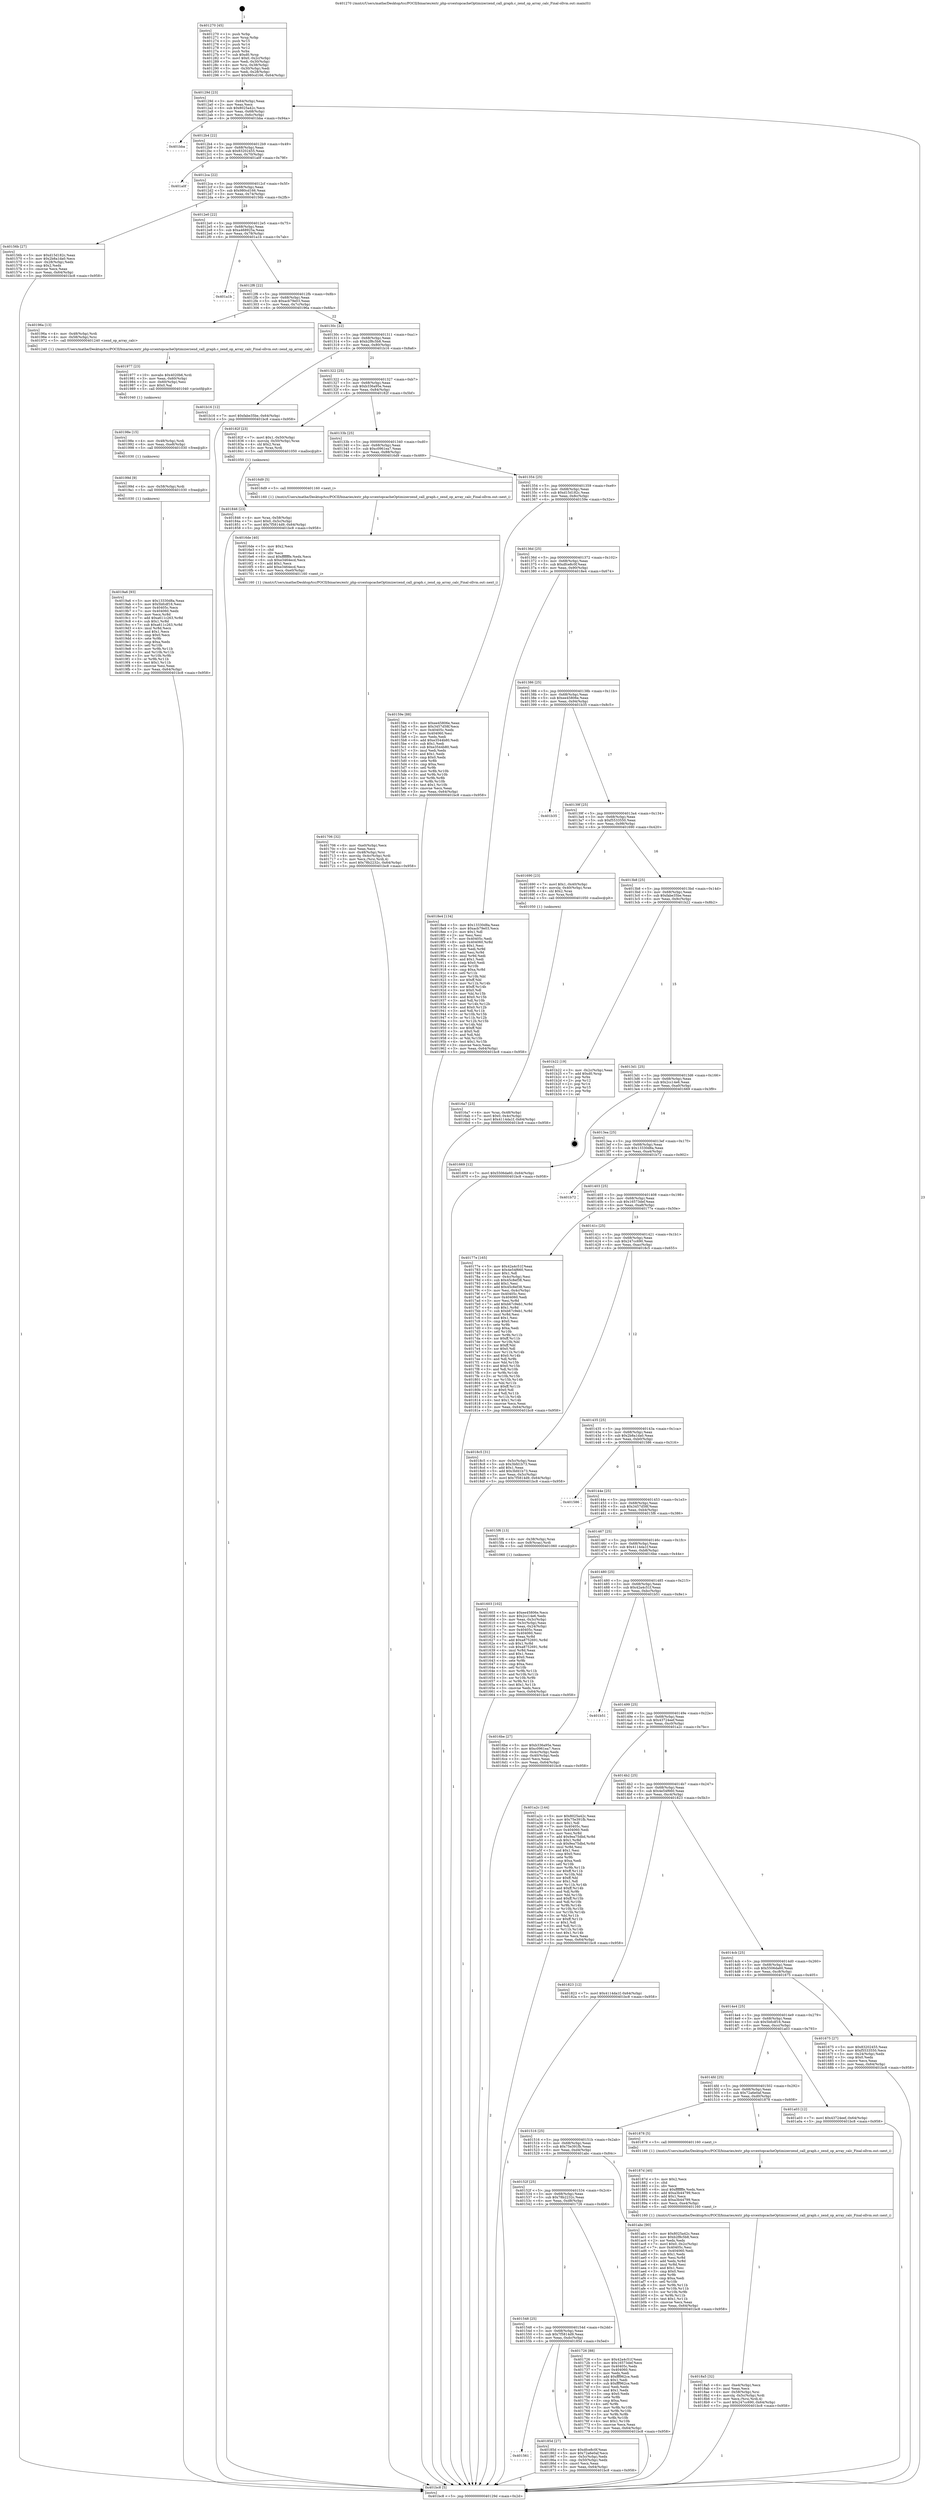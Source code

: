 digraph "0x401270" {
  label = "0x401270 (/mnt/c/Users/mathe/Desktop/tcc/POCII/binaries/extr_php-srcextopcacheOptimizerzend_call_graph.c_zend_op_array_calc_Final-ollvm.out::main(0))"
  labelloc = "t"
  node[shape=record]

  Entry [label="",width=0.3,height=0.3,shape=circle,fillcolor=black,style=filled]
  "0x40129d" [label="{
     0x40129d [23]\l
     | [instrs]\l
     &nbsp;&nbsp;0x40129d \<+3\>: mov -0x64(%rbp),%eax\l
     &nbsp;&nbsp;0x4012a0 \<+2\>: mov %eax,%ecx\l
     &nbsp;&nbsp;0x4012a2 \<+6\>: sub $0x8025a42c,%ecx\l
     &nbsp;&nbsp;0x4012a8 \<+3\>: mov %eax,-0x68(%rbp)\l
     &nbsp;&nbsp;0x4012ab \<+3\>: mov %ecx,-0x6c(%rbp)\l
     &nbsp;&nbsp;0x4012ae \<+6\>: je 0000000000401bba \<main+0x94a\>\l
  }"]
  "0x401bba" [label="{
     0x401bba\l
  }", style=dashed]
  "0x4012b4" [label="{
     0x4012b4 [22]\l
     | [instrs]\l
     &nbsp;&nbsp;0x4012b4 \<+5\>: jmp 00000000004012b9 \<main+0x49\>\l
     &nbsp;&nbsp;0x4012b9 \<+3\>: mov -0x68(%rbp),%eax\l
     &nbsp;&nbsp;0x4012bc \<+5\>: sub $0x83202455,%eax\l
     &nbsp;&nbsp;0x4012c1 \<+3\>: mov %eax,-0x70(%rbp)\l
     &nbsp;&nbsp;0x4012c4 \<+6\>: je 0000000000401a0f \<main+0x79f\>\l
  }"]
  Exit [label="",width=0.3,height=0.3,shape=circle,fillcolor=black,style=filled,peripheries=2]
  "0x401a0f" [label="{
     0x401a0f\l
  }", style=dashed]
  "0x4012ca" [label="{
     0x4012ca [22]\l
     | [instrs]\l
     &nbsp;&nbsp;0x4012ca \<+5\>: jmp 00000000004012cf \<main+0x5f\>\l
     &nbsp;&nbsp;0x4012cf \<+3\>: mov -0x68(%rbp),%eax\l
     &nbsp;&nbsp;0x4012d2 \<+5\>: sub $0x980cd166,%eax\l
     &nbsp;&nbsp;0x4012d7 \<+3\>: mov %eax,-0x74(%rbp)\l
     &nbsp;&nbsp;0x4012da \<+6\>: je 000000000040156b \<main+0x2fb\>\l
  }"]
  "0x4019a6" [label="{
     0x4019a6 [93]\l
     | [instrs]\l
     &nbsp;&nbsp;0x4019a6 \<+5\>: mov $0x13330d8a,%eax\l
     &nbsp;&nbsp;0x4019ab \<+5\>: mov $0x5bfcdf16,%esi\l
     &nbsp;&nbsp;0x4019b0 \<+7\>: mov 0x40405c,%ecx\l
     &nbsp;&nbsp;0x4019b7 \<+7\>: mov 0x404060,%edx\l
     &nbsp;&nbsp;0x4019be \<+3\>: mov %ecx,%r8d\l
     &nbsp;&nbsp;0x4019c1 \<+7\>: add $0xa611c263,%r8d\l
     &nbsp;&nbsp;0x4019c8 \<+4\>: sub $0x1,%r8d\l
     &nbsp;&nbsp;0x4019cc \<+7\>: sub $0xa611c263,%r8d\l
     &nbsp;&nbsp;0x4019d3 \<+4\>: imul %r8d,%ecx\l
     &nbsp;&nbsp;0x4019d7 \<+3\>: and $0x1,%ecx\l
     &nbsp;&nbsp;0x4019da \<+3\>: cmp $0x0,%ecx\l
     &nbsp;&nbsp;0x4019dd \<+4\>: sete %r9b\l
     &nbsp;&nbsp;0x4019e1 \<+3\>: cmp $0xa,%edx\l
     &nbsp;&nbsp;0x4019e4 \<+4\>: setl %r10b\l
     &nbsp;&nbsp;0x4019e8 \<+3\>: mov %r9b,%r11b\l
     &nbsp;&nbsp;0x4019eb \<+3\>: and %r10b,%r11b\l
     &nbsp;&nbsp;0x4019ee \<+3\>: xor %r10b,%r9b\l
     &nbsp;&nbsp;0x4019f1 \<+3\>: or %r9b,%r11b\l
     &nbsp;&nbsp;0x4019f4 \<+4\>: test $0x1,%r11b\l
     &nbsp;&nbsp;0x4019f8 \<+3\>: cmovne %esi,%eax\l
     &nbsp;&nbsp;0x4019fb \<+3\>: mov %eax,-0x64(%rbp)\l
     &nbsp;&nbsp;0x4019fe \<+5\>: jmp 0000000000401bc8 \<main+0x958\>\l
  }"]
  "0x40156b" [label="{
     0x40156b [27]\l
     | [instrs]\l
     &nbsp;&nbsp;0x40156b \<+5\>: mov $0xd15d182c,%eax\l
     &nbsp;&nbsp;0x401570 \<+5\>: mov $0x2b8a1da0,%ecx\l
     &nbsp;&nbsp;0x401575 \<+3\>: mov -0x28(%rbp),%edx\l
     &nbsp;&nbsp;0x401578 \<+3\>: cmp $0x2,%edx\l
     &nbsp;&nbsp;0x40157b \<+3\>: cmovne %ecx,%eax\l
     &nbsp;&nbsp;0x40157e \<+3\>: mov %eax,-0x64(%rbp)\l
     &nbsp;&nbsp;0x401581 \<+5\>: jmp 0000000000401bc8 \<main+0x958\>\l
  }"]
  "0x4012e0" [label="{
     0x4012e0 [22]\l
     | [instrs]\l
     &nbsp;&nbsp;0x4012e0 \<+5\>: jmp 00000000004012e5 \<main+0x75\>\l
     &nbsp;&nbsp;0x4012e5 \<+3\>: mov -0x68(%rbp),%eax\l
     &nbsp;&nbsp;0x4012e8 \<+5\>: sub $0xa468925a,%eax\l
     &nbsp;&nbsp;0x4012ed \<+3\>: mov %eax,-0x78(%rbp)\l
     &nbsp;&nbsp;0x4012f0 \<+6\>: je 0000000000401a1b \<main+0x7ab\>\l
  }"]
  "0x401bc8" [label="{
     0x401bc8 [5]\l
     | [instrs]\l
     &nbsp;&nbsp;0x401bc8 \<+5\>: jmp 000000000040129d \<main+0x2d\>\l
  }"]
  "0x401270" [label="{
     0x401270 [45]\l
     | [instrs]\l
     &nbsp;&nbsp;0x401270 \<+1\>: push %rbp\l
     &nbsp;&nbsp;0x401271 \<+3\>: mov %rsp,%rbp\l
     &nbsp;&nbsp;0x401274 \<+2\>: push %r15\l
     &nbsp;&nbsp;0x401276 \<+2\>: push %r14\l
     &nbsp;&nbsp;0x401278 \<+2\>: push %r12\l
     &nbsp;&nbsp;0x40127a \<+1\>: push %rbx\l
     &nbsp;&nbsp;0x40127b \<+7\>: sub $0xd0,%rsp\l
     &nbsp;&nbsp;0x401282 \<+7\>: movl $0x0,-0x2c(%rbp)\l
     &nbsp;&nbsp;0x401289 \<+3\>: mov %edi,-0x30(%rbp)\l
     &nbsp;&nbsp;0x40128c \<+4\>: mov %rsi,-0x38(%rbp)\l
     &nbsp;&nbsp;0x401290 \<+3\>: mov -0x30(%rbp),%edi\l
     &nbsp;&nbsp;0x401293 \<+3\>: mov %edi,-0x28(%rbp)\l
     &nbsp;&nbsp;0x401296 \<+7\>: movl $0x980cd166,-0x64(%rbp)\l
  }"]
  "0x40199d" [label="{
     0x40199d [9]\l
     | [instrs]\l
     &nbsp;&nbsp;0x40199d \<+4\>: mov -0x58(%rbp),%rdi\l
     &nbsp;&nbsp;0x4019a1 \<+5\>: call 0000000000401030 \<free@plt\>\l
     | [calls]\l
     &nbsp;&nbsp;0x401030 \{1\} (unknown)\l
  }"]
  "0x401a1b" [label="{
     0x401a1b\l
  }", style=dashed]
  "0x4012f6" [label="{
     0x4012f6 [22]\l
     | [instrs]\l
     &nbsp;&nbsp;0x4012f6 \<+5\>: jmp 00000000004012fb \<main+0x8b\>\l
     &nbsp;&nbsp;0x4012fb \<+3\>: mov -0x68(%rbp),%eax\l
     &nbsp;&nbsp;0x4012fe \<+5\>: sub $0xacb79e03,%eax\l
     &nbsp;&nbsp;0x401303 \<+3\>: mov %eax,-0x7c(%rbp)\l
     &nbsp;&nbsp;0x401306 \<+6\>: je 000000000040196a \<main+0x6fa\>\l
  }"]
  "0x40198e" [label="{
     0x40198e [15]\l
     | [instrs]\l
     &nbsp;&nbsp;0x40198e \<+4\>: mov -0x48(%rbp),%rdi\l
     &nbsp;&nbsp;0x401992 \<+6\>: mov %eax,-0xe8(%rbp)\l
     &nbsp;&nbsp;0x401998 \<+5\>: call 0000000000401030 \<free@plt\>\l
     | [calls]\l
     &nbsp;&nbsp;0x401030 \{1\} (unknown)\l
  }"]
  "0x40196a" [label="{
     0x40196a [13]\l
     | [instrs]\l
     &nbsp;&nbsp;0x40196a \<+4\>: mov -0x48(%rbp),%rdi\l
     &nbsp;&nbsp;0x40196e \<+4\>: mov -0x58(%rbp),%rsi\l
     &nbsp;&nbsp;0x401972 \<+5\>: call 0000000000401240 \<zend_op_array_calc\>\l
     | [calls]\l
     &nbsp;&nbsp;0x401240 \{1\} (/mnt/c/Users/mathe/Desktop/tcc/POCII/binaries/extr_php-srcextopcacheOptimizerzend_call_graph.c_zend_op_array_calc_Final-ollvm.out::zend_op_array_calc)\l
  }"]
  "0x40130c" [label="{
     0x40130c [22]\l
     | [instrs]\l
     &nbsp;&nbsp;0x40130c \<+5\>: jmp 0000000000401311 \<main+0xa1\>\l
     &nbsp;&nbsp;0x401311 \<+3\>: mov -0x68(%rbp),%eax\l
     &nbsp;&nbsp;0x401314 \<+5\>: sub $0xb2f8c5b8,%eax\l
     &nbsp;&nbsp;0x401319 \<+3\>: mov %eax,-0x80(%rbp)\l
     &nbsp;&nbsp;0x40131c \<+6\>: je 0000000000401b16 \<main+0x8a6\>\l
  }"]
  "0x401977" [label="{
     0x401977 [23]\l
     | [instrs]\l
     &nbsp;&nbsp;0x401977 \<+10\>: movabs $0x4020b6,%rdi\l
     &nbsp;&nbsp;0x401981 \<+3\>: mov %eax,-0x60(%rbp)\l
     &nbsp;&nbsp;0x401984 \<+3\>: mov -0x60(%rbp),%esi\l
     &nbsp;&nbsp;0x401987 \<+2\>: mov $0x0,%al\l
     &nbsp;&nbsp;0x401989 \<+5\>: call 0000000000401040 \<printf@plt\>\l
     | [calls]\l
     &nbsp;&nbsp;0x401040 \{1\} (unknown)\l
  }"]
  "0x401b16" [label="{
     0x401b16 [12]\l
     | [instrs]\l
     &nbsp;&nbsp;0x401b16 \<+7\>: movl $0xfabe35be,-0x64(%rbp)\l
     &nbsp;&nbsp;0x401b1d \<+5\>: jmp 0000000000401bc8 \<main+0x958\>\l
  }"]
  "0x401322" [label="{
     0x401322 [25]\l
     | [instrs]\l
     &nbsp;&nbsp;0x401322 \<+5\>: jmp 0000000000401327 \<main+0xb7\>\l
     &nbsp;&nbsp;0x401327 \<+3\>: mov -0x68(%rbp),%eax\l
     &nbsp;&nbsp;0x40132a \<+5\>: sub $0xb336a95e,%eax\l
     &nbsp;&nbsp;0x40132f \<+6\>: mov %eax,-0x84(%rbp)\l
     &nbsp;&nbsp;0x401335 \<+6\>: je 000000000040182f \<main+0x5bf\>\l
  }"]
  "0x4018a5" [label="{
     0x4018a5 [32]\l
     | [instrs]\l
     &nbsp;&nbsp;0x4018a5 \<+6\>: mov -0xe4(%rbp),%ecx\l
     &nbsp;&nbsp;0x4018ab \<+3\>: imul %eax,%ecx\l
     &nbsp;&nbsp;0x4018ae \<+4\>: mov -0x58(%rbp),%rsi\l
     &nbsp;&nbsp;0x4018b2 \<+4\>: movslq -0x5c(%rbp),%rdi\l
     &nbsp;&nbsp;0x4018b6 \<+3\>: mov %ecx,(%rsi,%rdi,4)\l
     &nbsp;&nbsp;0x4018b9 \<+7\>: movl $0x247cc690,-0x64(%rbp)\l
     &nbsp;&nbsp;0x4018c0 \<+5\>: jmp 0000000000401bc8 \<main+0x958\>\l
  }"]
  "0x40182f" [label="{
     0x40182f [23]\l
     | [instrs]\l
     &nbsp;&nbsp;0x40182f \<+7\>: movl $0x1,-0x50(%rbp)\l
     &nbsp;&nbsp;0x401836 \<+4\>: movslq -0x50(%rbp),%rax\l
     &nbsp;&nbsp;0x40183a \<+4\>: shl $0x2,%rax\l
     &nbsp;&nbsp;0x40183e \<+3\>: mov %rax,%rdi\l
     &nbsp;&nbsp;0x401841 \<+5\>: call 0000000000401050 \<malloc@plt\>\l
     | [calls]\l
     &nbsp;&nbsp;0x401050 \{1\} (unknown)\l
  }"]
  "0x40133b" [label="{
     0x40133b [25]\l
     | [instrs]\l
     &nbsp;&nbsp;0x40133b \<+5\>: jmp 0000000000401340 \<main+0xd0\>\l
     &nbsp;&nbsp;0x401340 \<+3\>: mov -0x68(%rbp),%eax\l
     &nbsp;&nbsp;0x401343 \<+5\>: sub $0xc0961ea7,%eax\l
     &nbsp;&nbsp;0x401348 \<+6\>: mov %eax,-0x88(%rbp)\l
     &nbsp;&nbsp;0x40134e \<+6\>: je 00000000004016d9 \<main+0x469\>\l
  }"]
  "0x40187d" [label="{
     0x40187d [40]\l
     | [instrs]\l
     &nbsp;&nbsp;0x40187d \<+5\>: mov $0x2,%ecx\l
     &nbsp;&nbsp;0x401882 \<+1\>: cltd\l
     &nbsp;&nbsp;0x401883 \<+2\>: idiv %ecx\l
     &nbsp;&nbsp;0x401885 \<+6\>: imul $0xfffffffe,%edx,%ecx\l
     &nbsp;&nbsp;0x40188b \<+6\>: add $0xa3b44799,%ecx\l
     &nbsp;&nbsp;0x401891 \<+3\>: add $0x1,%ecx\l
     &nbsp;&nbsp;0x401894 \<+6\>: sub $0xa3b44799,%ecx\l
     &nbsp;&nbsp;0x40189a \<+6\>: mov %ecx,-0xe4(%rbp)\l
     &nbsp;&nbsp;0x4018a0 \<+5\>: call 0000000000401160 \<next_i\>\l
     | [calls]\l
     &nbsp;&nbsp;0x401160 \{1\} (/mnt/c/Users/mathe/Desktop/tcc/POCII/binaries/extr_php-srcextopcacheOptimizerzend_call_graph.c_zend_op_array_calc_Final-ollvm.out::next_i)\l
  }"]
  "0x4016d9" [label="{
     0x4016d9 [5]\l
     | [instrs]\l
     &nbsp;&nbsp;0x4016d9 \<+5\>: call 0000000000401160 \<next_i\>\l
     | [calls]\l
     &nbsp;&nbsp;0x401160 \{1\} (/mnt/c/Users/mathe/Desktop/tcc/POCII/binaries/extr_php-srcextopcacheOptimizerzend_call_graph.c_zend_op_array_calc_Final-ollvm.out::next_i)\l
  }"]
  "0x401354" [label="{
     0x401354 [25]\l
     | [instrs]\l
     &nbsp;&nbsp;0x401354 \<+5\>: jmp 0000000000401359 \<main+0xe9\>\l
     &nbsp;&nbsp;0x401359 \<+3\>: mov -0x68(%rbp),%eax\l
     &nbsp;&nbsp;0x40135c \<+5\>: sub $0xd15d182c,%eax\l
     &nbsp;&nbsp;0x401361 \<+6\>: mov %eax,-0x8c(%rbp)\l
     &nbsp;&nbsp;0x401367 \<+6\>: je 000000000040159e \<main+0x32e\>\l
  }"]
  "0x401561" [label="{
     0x401561\l
  }", style=dashed]
  "0x40159e" [label="{
     0x40159e [88]\l
     | [instrs]\l
     &nbsp;&nbsp;0x40159e \<+5\>: mov $0xee45806e,%eax\l
     &nbsp;&nbsp;0x4015a3 \<+5\>: mov $0x3457d58f,%ecx\l
     &nbsp;&nbsp;0x4015a8 \<+7\>: mov 0x40405c,%edx\l
     &nbsp;&nbsp;0x4015af \<+7\>: mov 0x404060,%esi\l
     &nbsp;&nbsp;0x4015b6 \<+2\>: mov %edx,%edi\l
     &nbsp;&nbsp;0x4015b8 \<+6\>: add $0xe3544b80,%edi\l
     &nbsp;&nbsp;0x4015be \<+3\>: sub $0x1,%edi\l
     &nbsp;&nbsp;0x4015c1 \<+6\>: sub $0xe3544b80,%edi\l
     &nbsp;&nbsp;0x4015c7 \<+3\>: imul %edi,%edx\l
     &nbsp;&nbsp;0x4015ca \<+3\>: and $0x1,%edx\l
     &nbsp;&nbsp;0x4015cd \<+3\>: cmp $0x0,%edx\l
     &nbsp;&nbsp;0x4015d0 \<+4\>: sete %r8b\l
     &nbsp;&nbsp;0x4015d4 \<+3\>: cmp $0xa,%esi\l
     &nbsp;&nbsp;0x4015d7 \<+4\>: setl %r9b\l
     &nbsp;&nbsp;0x4015db \<+3\>: mov %r8b,%r10b\l
     &nbsp;&nbsp;0x4015de \<+3\>: and %r9b,%r10b\l
     &nbsp;&nbsp;0x4015e1 \<+3\>: xor %r9b,%r8b\l
     &nbsp;&nbsp;0x4015e4 \<+3\>: or %r8b,%r10b\l
     &nbsp;&nbsp;0x4015e7 \<+4\>: test $0x1,%r10b\l
     &nbsp;&nbsp;0x4015eb \<+3\>: cmovne %ecx,%eax\l
     &nbsp;&nbsp;0x4015ee \<+3\>: mov %eax,-0x64(%rbp)\l
     &nbsp;&nbsp;0x4015f1 \<+5\>: jmp 0000000000401bc8 \<main+0x958\>\l
  }"]
  "0x40136d" [label="{
     0x40136d [25]\l
     | [instrs]\l
     &nbsp;&nbsp;0x40136d \<+5\>: jmp 0000000000401372 \<main+0x102\>\l
     &nbsp;&nbsp;0x401372 \<+3\>: mov -0x68(%rbp),%eax\l
     &nbsp;&nbsp;0x401375 \<+5\>: sub $0xdfce8c0f,%eax\l
     &nbsp;&nbsp;0x40137a \<+6\>: mov %eax,-0x90(%rbp)\l
     &nbsp;&nbsp;0x401380 \<+6\>: je 00000000004018e4 \<main+0x674\>\l
  }"]
  "0x40185d" [label="{
     0x40185d [27]\l
     | [instrs]\l
     &nbsp;&nbsp;0x40185d \<+5\>: mov $0xdfce8c0f,%eax\l
     &nbsp;&nbsp;0x401862 \<+5\>: mov $0x72a6e0af,%ecx\l
     &nbsp;&nbsp;0x401867 \<+3\>: mov -0x5c(%rbp),%edx\l
     &nbsp;&nbsp;0x40186a \<+3\>: cmp -0x50(%rbp),%edx\l
     &nbsp;&nbsp;0x40186d \<+3\>: cmovl %ecx,%eax\l
     &nbsp;&nbsp;0x401870 \<+3\>: mov %eax,-0x64(%rbp)\l
     &nbsp;&nbsp;0x401873 \<+5\>: jmp 0000000000401bc8 \<main+0x958\>\l
  }"]
  "0x4018e4" [label="{
     0x4018e4 [134]\l
     | [instrs]\l
     &nbsp;&nbsp;0x4018e4 \<+5\>: mov $0x13330d8a,%eax\l
     &nbsp;&nbsp;0x4018e9 \<+5\>: mov $0xacb79e03,%ecx\l
     &nbsp;&nbsp;0x4018ee \<+2\>: mov $0x1,%dl\l
     &nbsp;&nbsp;0x4018f0 \<+2\>: xor %esi,%esi\l
     &nbsp;&nbsp;0x4018f2 \<+7\>: mov 0x40405c,%edi\l
     &nbsp;&nbsp;0x4018f9 \<+8\>: mov 0x404060,%r8d\l
     &nbsp;&nbsp;0x401901 \<+3\>: sub $0x1,%esi\l
     &nbsp;&nbsp;0x401904 \<+3\>: mov %edi,%r9d\l
     &nbsp;&nbsp;0x401907 \<+3\>: add %esi,%r9d\l
     &nbsp;&nbsp;0x40190a \<+4\>: imul %r9d,%edi\l
     &nbsp;&nbsp;0x40190e \<+3\>: and $0x1,%edi\l
     &nbsp;&nbsp;0x401911 \<+3\>: cmp $0x0,%edi\l
     &nbsp;&nbsp;0x401914 \<+4\>: sete %r10b\l
     &nbsp;&nbsp;0x401918 \<+4\>: cmp $0xa,%r8d\l
     &nbsp;&nbsp;0x40191c \<+4\>: setl %r11b\l
     &nbsp;&nbsp;0x401920 \<+3\>: mov %r10b,%bl\l
     &nbsp;&nbsp;0x401923 \<+3\>: xor $0xff,%bl\l
     &nbsp;&nbsp;0x401926 \<+3\>: mov %r11b,%r14b\l
     &nbsp;&nbsp;0x401929 \<+4\>: xor $0xff,%r14b\l
     &nbsp;&nbsp;0x40192d \<+3\>: xor $0x0,%dl\l
     &nbsp;&nbsp;0x401930 \<+3\>: mov %bl,%r15b\l
     &nbsp;&nbsp;0x401933 \<+4\>: and $0x0,%r15b\l
     &nbsp;&nbsp;0x401937 \<+3\>: and %dl,%r10b\l
     &nbsp;&nbsp;0x40193a \<+3\>: mov %r14b,%r12b\l
     &nbsp;&nbsp;0x40193d \<+4\>: and $0x0,%r12b\l
     &nbsp;&nbsp;0x401941 \<+3\>: and %dl,%r11b\l
     &nbsp;&nbsp;0x401944 \<+3\>: or %r10b,%r15b\l
     &nbsp;&nbsp;0x401947 \<+3\>: or %r11b,%r12b\l
     &nbsp;&nbsp;0x40194a \<+3\>: xor %r12b,%r15b\l
     &nbsp;&nbsp;0x40194d \<+3\>: or %r14b,%bl\l
     &nbsp;&nbsp;0x401950 \<+3\>: xor $0xff,%bl\l
     &nbsp;&nbsp;0x401953 \<+3\>: or $0x0,%dl\l
     &nbsp;&nbsp;0x401956 \<+2\>: and %dl,%bl\l
     &nbsp;&nbsp;0x401958 \<+3\>: or %bl,%r15b\l
     &nbsp;&nbsp;0x40195b \<+4\>: test $0x1,%r15b\l
     &nbsp;&nbsp;0x40195f \<+3\>: cmovne %ecx,%eax\l
     &nbsp;&nbsp;0x401962 \<+3\>: mov %eax,-0x64(%rbp)\l
     &nbsp;&nbsp;0x401965 \<+5\>: jmp 0000000000401bc8 \<main+0x958\>\l
  }"]
  "0x401386" [label="{
     0x401386 [25]\l
     | [instrs]\l
     &nbsp;&nbsp;0x401386 \<+5\>: jmp 000000000040138b \<main+0x11b\>\l
     &nbsp;&nbsp;0x40138b \<+3\>: mov -0x68(%rbp),%eax\l
     &nbsp;&nbsp;0x40138e \<+5\>: sub $0xee45806e,%eax\l
     &nbsp;&nbsp;0x401393 \<+6\>: mov %eax,-0x94(%rbp)\l
     &nbsp;&nbsp;0x401399 \<+6\>: je 0000000000401b35 \<main+0x8c5\>\l
  }"]
  "0x401846" [label="{
     0x401846 [23]\l
     | [instrs]\l
     &nbsp;&nbsp;0x401846 \<+4\>: mov %rax,-0x58(%rbp)\l
     &nbsp;&nbsp;0x40184a \<+7\>: movl $0x0,-0x5c(%rbp)\l
     &nbsp;&nbsp;0x401851 \<+7\>: movl $0x7f5814d9,-0x64(%rbp)\l
     &nbsp;&nbsp;0x401858 \<+5\>: jmp 0000000000401bc8 \<main+0x958\>\l
  }"]
  "0x401b35" [label="{
     0x401b35\l
  }", style=dashed]
  "0x40139f" [label="{
     0x40139f [25]\l
     | [instrs]\l
     &nbsp;&nbsp;0x40139f \<+5\>: jmp 00000000004013a4 \<main+0x134\>\l
     &nbsp;&nbsp;0x4013a4 \<+3\>: mov -0x68(%rbp),%eax\l
     &nbsp;&nbsp;0x4013a7 \<+5\>: sub $0xf5533550,%eax\l
     &nbsp;&nbsp;0x4013ac \<+6\>: mov %eax,-0x98(%rbp)\l
     &nbsp;&nbsp;0x4013b2 \<+6\>: je 0000000000401690 \<main+0x420\>\l
  }"]
  "0x401548" [label="{
     0x401548 [25]\l
     | [instrs]\l
     &nbsp;&nbsp;0x401548 \<+5\>: jmp 000000000040154d \<main+0x2dd\>\l
     &nbsp;&nbsp;0x40154d \<+3\>: mov -0x68(%rbp),%eax\l
     &nbsp;&nbsp;0x401550 \<+5\>: sub $0x7f5814d9,%eax\l
     &nbsp;&nbsp;0x401555 \<+6\>: mov %eax,-0xdc(%rbp)\l
     &nbsp;&nbsp;0x40155b \<+6\>: je 000000000040185d \<main+0x5ed\>\l
  }"]
  "0x401690" [label="{
     0x401690 [23]\l
     | [instrs]\l
     &nbsp;&nbsp;0x401690 \<+7\>: movl $0x1,-0x40(%rbp)\l
     &nbsp;&nbsp;0x401697 \<+4\>: movslq -0x40(%rbp),%rax\l
     &nbsp;&nbsp;0x40169b \<+4\>: shl $0x2,%rax\l
     &nbsp;&nbsp;0x40169f \<+3\>: mov %rax,%rdi\l
     &nbsp;&nbsp;0x4016a2 \<+5\>: call 0000000000401050 \<malloc@plt\>\l
     | [calls]\l
     &nbsp;&nbsp;0x401050 \{1\} (unknown)\l
  }"]
  "0x4013b8" [label="{
     0x4013b8 [25]\l
     | [instrs]\l
     &nbsp;&nbsp;0x4013b8 \<+5\>: jmp 00000000004013bd \<main+0x14d\>\l
     &nbsp;&nbsp;0x4013bd \<+3\>: mov -0x68(%rbp),%eax\l
     &nbsp;&nbsp;0x4013c0 \<+5\>: sub $0xfabe35be,%eax\l
     &nbsp;&nbsp;0x4013c5 \<+6\>: mov %eax,-0x9c(%rbp)\l
     &nbsp;&nbsp;0x4013cb \<+6\>: je 0000000000401b22 \<main+0x8b2\>\l
  }"]
  "0x401726" [label="{
     0x401726 [88]\l
     | [instrs]\l
     &nbsp;&nbsp;0x401726 \<+5\>: mov $0x42a4c51f,%eax\l
     &nbsp;&nbsp;0x40172b \<+5\>: mov $0x16573def,%ecx\l
     &nbsp;&nbsp;0x401730 \<+7\>: mov 0x40405c,%edx\l
     &nbsp;&nbsp;0x401737 \<+7\>: mov 0x404060,%esi\l
     &nbsp;&nbsp;0x40173e \<+2\>: mov %edx,%edi\l
     &nbsp;&nbsp;0x401740 \<+6\>: add $0xfff962ce,%edi\l
     &nbsp;&nbsp;0x401746 \<+3\>: sub $0x1,%edi\l
     &nbsp;&nbsp;0x401749 \<+6\>: sub $0xfff962ce,%edi\l
     &nbsp;&nbsp;0x40174f \<+3\>: imul %edi,%edx\l
     &nbsp;&nbsp;0x401752 \<+3\>: and $0x1,%edx\l
     &nbsp;&nbsp;0x401755 \<+3\>: cmp $0x0,%edx\l
     &nbsp;&nbsp;0x401758 \<+4\>: sete %r8b\l
     &nbsp;&nbsp;0x40175c \<+3\>: cmp $0xa,%esi\l
     &nbsp;&nbsp;0x40175f \<+4\>: setl %r9b\l
     &nbsp;&nbsp;0x401763 \<+3\>: mov %r8b,%r10b\l
     &nbsp;&nbsp;0x401766 \<+3\>: and %r9b,%r10b\l
     &nbsp;&nbsp;0x401769 \<+3\>: xor %r9b,%r8b\l
     &nbsp;&nbsp;0x40176c \<+3\>: or %r8b,%r10b\l
     &nbsp;&nbsp;0x40176f \<+4\>: test $0x1,%r10b\l
     &nbsp;&nbsp;0x401773 \<+3\>: cmovne %ecx,%eax\l
     &nbsp;&nbsp;0x401776 \<+3\>: mov %eax,-0x64(%rbp)\l
     &nbsp;&nbsp;0x401779 \<+5\>: jmp 0000000000401bc8 \<main+0x958\>\l
  }"]
  "0x401b22" [label="{
     0x401b22 [19]\l
     | [instrs]\l
     &nbsp;&nbsp;0x401b22 \<+3\>: mov -0x2c(%rbp),%eax\l
     &nbsp;&nbsp;0x401b25 \<+7\>: add $0xd0,%rsp\l
     &nbsp;&nbsp;0x401b2c \<+1\>: pop %rbx\l
     &nbsp;&nbsp;0x401b2d \<+2\>: pop %r12\l
     &nbsp;&nbsp;0x401b2f \<+2\>: pop %r14\l
     &nbsp;&nbsp;0x401b31 \<+2\>: pop %r15\l
     &nbsp;&nbsp;0x401b33 \<+1\>: pop %rbp\l
     &nbsp;&nbsp;0x401b34 \<+1\>: ret\l
  }"]
  "0x4013d1" [label="{
     0x4013d1 [25]\l
     | [instrs]\l
     &nbsp;&nbsp;0x4013d1 \<+5\>: jmp 00000000004013d6 \<main+0x166\>\l
     &nbsp;&nbsp;0x4013d6 \<+3\>: mov -0x68(%rbp),%eax\l
     &nbsp;&nbsp;0x4013d9 \<+5\>: sub $0x2cc14e6,%eax\l
     &nbsp;&nbsp;0x4013de \<+6\>: mov %eax,-0xa0(%rbp)\l
     &nbsp;&nbsp;0x4013e4 \<+6\>: je 0000000000401669 \<main+0x3f9\>\l
  }"]
  "0x40152f" [label="{
     0x40152f [25]\l
     | [instrs]\l
     &nbsp;&nbsp;0x40152f \<+5\>: jmp 0000000000401534 \<main+0x2c4\>\l
     &nbsp;&nbsp;0x401534 \<+3\>: mov -0x68(%rbp),%eax\l
     &nbsp;&nbsp;0x401537 \<+5\>: sub $0x78b2232c,%eax\l
     &nbsp;&nbsp;0x40153c \<+6\>: mov %eax,-0xd8(%rbp)\l
     &nbsp;&nbsp;0x401542 \<+6\>: je 0000000000401726 \<main+0x4b6\>\l
  }"]
  "0x401669" [label="{
     0x401669 [12]\l
     | [instrs]\l
     &nbsp;&nbsp;0x401669 \<+7\>: movl $0x5506da60,-0x64(%rbp)\l
     &nbsp;&nbsp;0x401670 \<+5\>: jmp 0000000000401bc8 \<main+0x958\>\l
  }"]
  "0x4013ea" [label="{
     0x4013ea [25]\l
     | [instrs]\l
     &nbsp;&nbsp;0x4013ea \<+5\>: jmp 00000000004013ef \<main+0x17f\>\l
     &nbsp;&nbsp;0x4013ef \<+3\>: mov -0x68(%rbp),%eax\l
     &nbsp;&nbsp;0x4013f2 \<+5\>: sub $0x13330d8a,%eax\l
     &nbsp;&nbsp;0x4013f7 \<+6\>: mov %eax,-0xa4(%rbp)\l
     &nbsp;&nbsp;0x4013fd \<+6\>: je 0000000000401b72 \<main+0x902\>\l
  }"]
  "0x401abc" [label="{
     0x401abc [90]\l
     | [instrs]\l
     &nbsp;&nbsp;0x401abc \<+5\>: mov $0x8025a42c,%eax\l
     &nbsp;&nbsp;0x401ac1 \<+5\>: mov $0xb2f8c5b8,%ecx\l
     &nbsp;&nbsp;0x401ac6 \<+2\>: xor %edx,%edx\l
     &nbsp;&nbsp;0x401ac8 \<+7\>: movl $0x0,-0x2c(%rbp)\l
     &nbsp;&nbsp;0x401acf \<+7\>: mov 0x40405c,%esi\l
     &nbsp;&nbsp;0x401ad6 \<+7\>: mov 0x404060,%edi\l
     &nbsp;&nbsp;0x401add \<+3\>: sub $0x1,%edx\l
     &nbsp;&nbsp;0x401ae0 \<+3\>: mov %esi,%r8d\l
     &nbsp;&nbsp;0x401ae3 \<+3\>: add %edx,%r8d\l
     &nbsp;&nbsp;0x401ae6 \<+4\>: imul %r8d,%esi\l
     &nbsp;&nbsp;0x401aea \<+3\>: and $0x1,%esi\l
     &nbsp;&nbsp;0x401aed \<+3\>: cmp $0x0,%esi\l
     &nbsp;&nbsp;0x401af0 \<+4\>: sete %r9b\l
     &nbsp;&nbsp;0x401af4 \<+3\>: cmp $0xa,%edi\l
     &nbsp;&nbsp;0x401af7 \<+4\>: setl %r10b\l
     &nbsp;&nbsp;0x401afb \<+3\>: mov %r9b,%r11b\l
     &nbsp;&nbsp;0x401afe \<+3\>: and %r10b,%r11b\l
     &nbsp;&nbsp;0x401b01 \<+3\>: xor %r10b,%r9b\l
     &nbsp;&nbsp;0x401b04 \<+3\>: or %r9b,%r11b\l
     &nbsp;&nbsp;0x401b07 \<+4\>: test $0x1,%r11b\l
     &nbsp;&nbsp;0x401b0b \<+3\>: cmovne %ecx,%eax\l
     &nbsp;&nbsp;0x401b0e \<+3\>: mov %eax,-0x64(%rbp)\l
     &nbsp;&nbsp;0x401b11 \<+5\>: jmp 0000000000401bc8 \<main+0x958\>\l
  }"]
  "0x401b72" [label="{
     0x401b72\l
  }", style=dashed]
  "0x401403" [label="{
     0x401403 [25]\l
     | [instrs]\l
     &nbsp;&nbsp;0x401403 \<+5\>: jmp 0000000000401408 \<main+0x198\>\l
     &nbsp;&nbsp;0x401408 \<+3\>: mov -0x68(%rbp),%eax\l
     &nbsp;&nbsp;0x40140b \<+5\>: sub $0x16573def,%eax\l
     &nbsp;&nbsp;0x401410 \<+6\>: mov %eax,-0xa8(%rbp)\l
     &nbsp;&nbsp;0x401416 \<+6\>: je 000000000040177e \<main+0x50e\>\l
  }"]
  "0x401516" [label="{
     0x401516 [25]\l
     | [instrs]\l
     &nbsp;&nbsp;0x401516 \<+5\>: jmp 000000000040151b \<main+0x2ab\>\l
     &nbsp;&nbsp;0x40151b \<+3\>: mov -0x68(%rbp),%eax\l
     &nbsp;&nbsp;0x40151e \<+5\>: sub $0x75e391fb,%eax\l
     &nbsp;&nbsp;0x401523 \<+6\>: mov %eax,-0xd4(%rbp)\l
     &nbsp;&nbsp;0x401529 \<+6\>: je 0000000000401abc \<main+0x84c\>\l
  }"]
  "0x40177e" [label="{
     0x40177e [165]\l
     | [instrs]\l
     &nbsp;&nbsp;0x40177e \<+5\>: mov $0x42a4c51f,%eax\l
     &nbsp;&nbsp;0x401783 \<+5\>: mov $0x4e54f660,%ecx\l
     &nbsp;&nbsp;0x401788 \<+2\>: mov $0x1,%dl\l
     &nbsp;&nbsp;0x40178a \<+3\>: mov -0x4c(%rbp),%esi\l
     &nbsp;&nbsp;0x40178d \<+6\>: sub $0x45c8ef38,%esi\l
     &nbsp;&nbsp;0x401793 \<+3\>: add $0x1,%esi\l
     &nbsp;&nbsp;0x401796 \<+6\>: add $0x45c8ef38,%esi\l
     &nbsp;&nbsp;0x40179c \<+3\>: mov %esi,-0x4c(%rbp)\l
     &nbsp;&nbsp;0x40179f \<+7\>: mov 0x40405c,%esi\l
     &nbsp;&nbsp;0x4017a6 \<+7\>: mov 0x404060,%edi\l
     &nbsp;&nbsp;0x4017ad \<+3\>: mov %esi,%r8d\l
     &nbsp;&nbsp;0x4017b0 \<+7\>: add $0xb67c9eb1,%r8d\l
     &nbsp;&nbsp;0x4017b7 \<+4\>: sub $0x1,%r8d\l
     &nbsp;&nbsp;0x4017bb \<+7\>: sub $0xb67c9eb1,%r8d\l
     &nbsp;&nbsp;0x4017c2 \<+4\>: imul %r8d,%esi\l
     &nbsp;&nbsp;0x4017c6 \<+3\>: and $0x1,%esi\l
     &nbsp;&nbsp;0x4017c9 \<+3\>: cmp $0x0,%esi\l
     &nbsp;&nbsp;0x4017cc \<+4\>: sete %r9b\l
     &nbsp;&nbsp;0x4017d0 \<+3\>: cmp $0xa,%edi\l
     &nbsp;&nbsp;0x4017d3 \<+4\>: setl %r10b\l
     &nbsp;&nbsp;0x4017d7 \<+3\>: mov %r9b,%r11b\l
     &nbsp;&nbsp;0x4017da \<+4\>: xor $0xff,%r11b\l
     &nbsp;&nbsp;0x4017de \<+3\>: mov %r10b,%bl\l
     &nbsp;&nbsp;0x4017e1 \<+3\>: xor $0xff,%bl\l
     &nbsp;&nbsp;0x4017e4 \<+3\>: xor $0x0,%dl\l
     &nbsp;&nbsp;0x4017e7 \<+3\>: mov %r11b,%r14b\l
     &nbsp;&nbsp;0x4017ea \<+4\>: and $0x0,%r14b\l
     &nbsp;&nbsp;0x4017ee \<+3\>: and %dl,%r9b\l
     &nbsp;&nbsp;0x4017f1 \<+3\>: mov %bl,%r15b\l
     &nbsp;&nbsp;0x4017f4 \<+4\>: and $0x0,%r15b\l
     &nbsp;&nbsp;0x4017f8 \<+3\>: and %dl,%r10b\l
     &nbsp;&nbsp;0x4017fb \<+3\>: or %r9b,%r14b\l
     &nbsp;&nbsp;0x4017fe \<+3\>: or %r10b,%r15b\l
     &nbsp;&nbsp;0x401801 \<+3\>: xor %r15b,%r14b\l
     &nbsp;&nbsp;0x401804 \<+3\>: or %bl,%r11b\l
     &nbsp;&nbsp;0x401807 \<+4\>: xor $0xff,%r11b\l
     &nbsp;&nbsp;0x40180b \<+3\>: or $0x0,%dl\l
     &nbsp;&nbsp;0x40180e \<+3\>: and %dl,%r11b\l
     &nbsp;&nbsp;0x401811 \<+3\>: or %r11b,%r14b\l
     &nbsp;&nbsp;0x401814 \<+4\>: test $0x1,%r14b\l
     &nbsp;&nbsp;0x401818 \<+3\>: cmovne %ecx,%eax\l
     &nbsp;&nbsp;0x40181b \<+3\>: mov %eax,-0x64(%rbp)\l
     &nbsp;&nbsp;0x40181e \<+5\>: jmp 0000000000401bc8 \<main+0x958\>\l
  }"]
  "0x40141c" [label="{
     0x40141c [25]\l
     | [instrs]\l
     &nbsp;&nbsp;0x40141c \<+5\>: jmp 0000000000401421 \<main+0x1b1\>\l
     &nbsp;&nbsp;0x401421 \<+3\>: mov -0x68(%rbp),%eax\l
     &nbsp;&nbsp;0x401424 \<+5\>: sub $0x247cc690,%eax\l
     &nbsp;&nbsp;0x401429 \<+6\>: mov %eax,-0xac(%rbp)\l
     &nbsp;&nbsp;0x40142f \<+6\>: je 00000000004018c5 \<main+0x655\>\l
  }"]
  "0x401878" [label="{
     0x401878 [5]\l
     | [instrs]\l
     &nbsp;&nbsp;0x401878 \<+5\>: call 0000000000401160 \<next_i\>\l
     | [calls]\l
     &nbsp;&nbsp;0x401160 \{1\} (/mnt/c/Users/mathe/Desktop/tcc/POCII/binaries/extr_php-srcextopcacheOptimizerzend_call_graph.c_zend_op_array_calc_Final-ollvm.out::next_i)\l
  }"]
  "0x4018c5" [label="{
     0x4018c5 [31]\l
     | [instrs]\l
     &nbsp;&nbsp;0x4018c5 \<+3\>: mov -0x5c(%rbp),%eax\l
     &nbsp;&nbsp;0x4018c8 \<+5\>: sub $0x3bfd1b73,%eax\l
     &nbsp;&nbsp;0x4018cd \<+3\>: add $0x1,%eax\l
     &nbsp;&nbsp;0x4018d0 \<+5\>: add $0x3bfd1b73,%eax\l
     &nbsp;&nbsp;0x4018d5 \<+3\>: mov %eax,-0x5c(%rbp)\l
     &nbsp;&nbsp;0x4018d8 \<+7\>: movl $0x7f5814d9,-0x64(%rbp)\l
     &nbsp;&nbsp;0x4018df \<+5\>: jmp 0000000000401bc8 \<main+0x958\>\l
  }"]
  "0x401435" [label="{
     0x401435 [25]\l
     | [instrs]\l
     &nbsp;&nbsp;0x401435 \<+5\>: jmp 000000000040143a \<main+0x1ca\>\l
     &nbsp;&nbsp;0x40143a \<+3\>: mov -0x68(%rbp),%eax\l
     &nbsp;&nbsp;0x40143d \<+5\>: sub $0x2b8a1da0,%eax\l
     &nbsp;&nbsp;0x401442 \<+6\>: mov %eax,-0xb0(%rbp)\l
     &nbsp;&nbsp;0x401448 \<+6\>: je 0000000000401586 \<main+0x316\>\l
  }"]
  "0x4014fd" [label="{
     0x4014fd [25]\l
     | [instrs]\l
     &nbsp;&nbsp;0x4014fd \<+5\>: jmp 0000000000401502 \<main+0x292\>\l
     &nbsp;&nbsp;0x401502 \<+3\>: mov -0x68(%rbp),%eax\l
     &nbsp;&nbsp;0x401505 \<+5\>: sub $0x72a6e0af,%eax\l
     &nbsp;&nbsp;0x40150a \<+6\>: mov %eax,-0xd0(%rbp)\l
     &nbsp;&nbsp;0x401510 \<+6\>: je 0000000000401878 \<main+0x608\>\l
  }"]
  "0x401586" [label="{
     0x401586\l
  }", style=dashed]
  "0x40144e" [label="{
     0x40144e [25]\l
     | [instrs]\l
     &nbsp;&nbsp;0x40144e \<+5\>: jmp 0000000000401453 \<main+0x1e3\>\l
     &nbsp;&nbsp;0x401453 \<+3\>: mov -0x68(%rbp),%eax\l
     &nbsp;&nbsp;0x401456 \<+5\>: sub $0x3457d58f,%eax\l
     &nbsp;&nbsp;0x40145b \<+6\>: mov %eax,-0xb4(%rbp)\l
     &nbsp;&nbsp;0x401461 \<+6\>: je 00000000004015f6 \<main+0x386\>\l
  }"]
  "0x401a03" [label="{
     0x401a03 [12]\l
     | [instrs]\l
     &nbsp;&nbsp;0x401a03 \<+7\>: movl $0x43724eef,-0x64(%rbp)\l
     &nbsp;&nbsp;0x401a0a \<+5\>: jmp 0000000000401bc8 \<main+0x958\>\l
  }"]
  "0x4015f6" [label="{
     0x4015f6 [13]\l
     | [instrs]\l
     &nbsp;&nbsp;0x4015f6 \<+4\>: mov -0x38(%rbp),%rax\l
     &nbsp;&nbsp;0x4015fa \<+4\>: mov 0x8(%rax),%rdi\l
     &nbsp;&nbsp;0x4015fe \<+5\>: call 0000000000401060 \<atoi@plt\>\l
     | [calls]\l
     &nbsp;&nbsp;0x401060 \{1\} (unknown)\l
  }"]
  "0x401467" [label="{
     0x401467 [25]\l
     | [instrs]\l
     &nbsp;&nbsp;0x401467 \<+5\>: jmp 000000000040146c \<main+0x1fc\>\l
     &nbsp;&nbsp;0x40146c \<+3\>: mov -0x68(%rbp),%eax\l
     &nbsp;&nbsp;0x40146f \<+5\>: sub $0x4114da1f,%eax\l
     &nbsp;&nbsp;0x401474 \<+6\>: mov %eax,-0xb8(%rbp)\l
     &nbsp;&nbsp;0x40147a \<+6\>: je 00000000004016be \<main+0x44e\>\l
  }"]
  "0x401603" [label="{
     0x401603 [102]\l
     | [instrs]\l
     &nbsp;&nbsp;0x401603 \<+5\>: mov $0xee45806e,%ecx\l
     &nbsp;&nbsp;0x401608 \<+5\>: mov $0x2cc14e6,%edx\l
     &nbsp;&nbsp;0x40160d \<+3\>: mov %eax,-0x3c(%rbp)\l
     &nbsp;&nbsp;0x401610 \<+3\>: mov -0x3c(%rbp),%eax\l
     &nbsp;&nbsp;0x401613 \<+3\>: mov %eax,-0x24(%rbp)\l
     &nbsp;&nbsp;0x401616 \<+7\>: mov 0x40405c,%eax\l
     &nbsp;&nbsp;0x40161d \<+7\>: mov 0x404060,%esi\l
     &nbsp;&nbsp;0x401624 \<+3\>: mov %eax,%r8d\l
     &nbsp;&nbsp;0x401627 \<+7\>: add $0xa8752691,%r8d\l
     &nbsp;&nbsp;0x40162e \<+4\>: sub $0x1,%r8d\l
     &nbsp;&nbsp;0x401632 \<+7\>: sub $0xa8752691,%r8d\l
     &nbsp;&nbsp;0x401639 \<+4\>: imul %r8d,%eax\l
     &nbsp;&nbsp;0x40163d \<+3\>: and $0x1,%eax\l
     &nbsp;&nbsp;0x401640 \<+3\>: cmp $0x0,%eax\l
     &nbsp;&nbsp;0x401643 \<+4\>: sete %r9b\l
     &nbsp;&nbsp;0x401647 \<+3\>: cmp $0xa,%esi\l
     &nbsp;&nbsp;0x40164a \<+4\>: setl %r10b\l
     &nbsp;&nbsp;0x40164e \<+3\>: mov %r9b,%r11b\l
     &nbsp;&nbsp;0x401651 \<+3\>: and %r10b,%r11b\l
     &nbsp;&nbsp;0x401654 \<+3\>: xor %r10b,%r9b\l
     &nbsp;&nbsp;0x401657 \<+3\>: or %r9b,%r11b\l
     &nbsp;&nbsp;0x40165a \<+4\>: test $0x1,%r11b\l
     &nbsp;&nbsp;0x40165e \<+3\>: cmovne %edx,%ecx\l
     &nbsp;&nbsp;0x401661 \<+3\>: mov %ecx,-0x64(%rbp)\l
     &nbsp;&nbsp;0x401664 \<+5\>: jmp 0000000000401bc8 \<main+0x958\>\l
  }"]
  "0x401706" [label="{
     0x401706 [32]\l
     | [instrs]\l
     &nbsp;&nbsp;0x401706 \<+6\>: mov -0xe0(%rbp),%ecx\l
     &nbsp;&nbsp;0x40170c \<+3\>: imul %eax,%ecx\l
     &nbsp;&nbsp;0x40170f \<+4\>: mov -0x48(%rbp),%rsi\l
     &nbsp;&nbsp;0x401713 \<+4\>: movslq -0x4c(%rbp),%rdi\l
     &nbsp;&nbsp;0x401717 \<+3\>: mov %ecx,(%rsi,%rdi,4)\l
     &nbsp;&nbsp;0x40171a \<+7\>: movl $0x78b2232c,-0x64(%rbp)\l
     &nbsp;&nbsp;0x401721 \<+5\>: jmp 0000000000401bc8 \<main+0x958\>\l
  }"]
  "0x4016be" [label="{
     0x4016be [27]\l
     | [instrs]\l
     &nbsp;&nbsp;0x4016be \<+5\>: mov $0xb336a95e,%eax\l
     &nbsp;&nbsp;0x4016c3 \<+5\>: mov $0xc0961ea7,%ecx\l
     &nbsp;&nbsp;0x4016c8 \<+3\>: mov -0x4c(%rbp),%edx\l
     &nbsp;&nbsp;0x4016cb \<+3\>: cmp -0x40(%rbp),%edx\l
     &nbsp;&nbsp;0x4016ce \<+3\>: cmovl %ecx,%eax\l
     &nbsp;&nbsp;0x4016d1 \<+3\>: mov %eax,-0x64(%rbp)\l
     &nbsp;&nbsp;0x4016d4 \<+5\>: jmp 0000000000401bc8 \<main+0x958\>\l
  }"]
  "0x401480" [label="{
     0x401480 [25]\l
     | [instrs]\l
     &nbsp;&nbsp;0x401480 \<+5\>: jmp 0000000000401485 \<main+0x215\>\l
     &nbsp;&nbsp;0x401485 \<+3\>: mov -0x68(%rbp),%eax\l
     &nbsp;&nbsp;0x401488 \<+5\>: sub $0x42a4c51f,%eax\l
     &nbsp;&nbsp;0x40148d \<+6\>: mov %eax,-0xbc(%rbp)\l
     &nbsp;&nbsp;0x401493 \<+6\>: je 0000000000401b51 \<main+0x8e1\>\l
  }"]
  "0x4016de" [label="{
     0x4016de [40]\l
     | [instrs]\l
     &nbsp;&nbsp;0x4016de \<+5\>: mov $0x2,%ecx\l
     &nbsp;&nbsp;0x4016e3 \<+1\>: cltd\l
     &nbsp;&nbsp;0x4016e4 \<+2\>: idiv %ecx\l
     &nbsp;&nbsp;0x4016e6 \<+6\>: imul $0xfffffffe,%edx,%ecx\l
     &nbsp;&nbsp;0x4016ec \<+6\>: sub $0xe3464ecd,%ecx\l
     &nbsp;&nbsp;0x4016f2 \<+3\>: add $0x1,%ecx\l
     &nbsp;&nbsp;0x4016f5 \<+6\>: add $0xe3464ecd,%ecx\l
     &nbsp;&nbsp;0x4016fb \<+6\>: mov %ecx,-0xe0(%rbp)\l
     &nbsp;&nbsp;0x401701 \<+5\>: call 0000000000401160 \<next_i\>\l
     | [calls]\l
     &nbsp;&nbsp;0x401160 \{1\} (/mnt/c/Users/mathe/Desktop/tcc/POCII/binaries/extr_php-srcextopcacheOptimizerzend_call_graph.c_zend_op_array_calc_Final-ollvm.out::next_i)\l
  }"]
  "0x401b51" [label="{
     0x401b51\l
  }", style=dashed]
  "0x401499" [label="{
     0x401499 [25]\l
     | [instrs]\l
     &nbsp;&nbsp;0x401499 \<+5\>: jmp 000000000040149e \<main+0x22e\>\l
     &nbsp;&nbsp;0x40149e \<+3\>: mov -0x68(%rbp),%eax\l
     &nbsp;&nbsp;0x4014a1 \<+5\>: sub $0x43724eef,%eax\l
     &nbsp;&nbsp;0x4014a6 \<+6\>: mov %eax,-0xc0(%rbp)\l
     &nbsp;&nbsp;0x4014ac \<+6\>: je 0000000000401a2c \<main+0x7bc\>\l
  }"]
  "0x4016a7" [label="{
     0x4016a7 [23]\l
     | [instrs]\l
     &nbsp;&nbsp;0x4016a7 \<+4\>: mov %rax,-0x48(%rbp)\l
     &nbsp;&nbsp;0x4016ab \<+7\>: movl $0x0,-0x4c(%rbp)\l
     &nbsp;&nbsp;0x4016b2 \<+7\>: movl $0x4114da1f,-0x64(%rbp)\l
     &nbsp;&nbsp;0x4016b9 \<+5\>: jmp 0000000000401bc8 \<main+0x958\>\l
  }"]
  "0x401a2c" [label="{
     0x401a2c [144]\l
     | [instrs]\l
     &nbsp;&nbsp;0x401a2c \<+5\>: mov $0x8025a42c,%eax\l
     &nbsp;&nbsp;0x401a31 \<+5\>: mov $0x75e391fb,%ecx\l
     &nbsp;&nbsp;0x401a36 \<+2\>: mov $0x1,%dl\l
     &nbsp;&nbsp;0x401a38 \<+7\>: mov 0x40405c,%esi\l
     &nbsp;&nbsp;0x401a3f \<+7\>: mov 0x404060,%edi\l
     &nbsp;&nbsp;0x401a46 \<+3\>: mov %esi,%r8d\l
     &nbsp;&nbsp;0x401a49 \<+7\>: add $0x9ea75dbd,%r8d\l
     &nbsp;&nbsp;0x401a50 \<+4\>: sub $0x1,%r8d\l
     &nbsp;&nbsp;0x401a54 \<+7\>: sub $0x9ea75dbd,%r8d\l
     &nbsp;&nbsp;0x401a5b \<+4\>: imul %r8d,%esi\l
     &nbsp;&nbsp;0x401a5f \<+3\>: and $0x1,%esi\l
     &nbsp;&nbsp;0x401a62 \<+3\>: cmp $0x0,%esi\l
     &nbsp;&nbsp;0x401a65 \<+4\>: sete %r9b\l
     &nbsp;&nbsp;0x401a69 \<+3\>: cmp $0xa,%edi\l
     &nbsp;&nbsp;0x401a6c \<+4\>: setl %r10b\l
     &nbsp;&nbsp;0x401a70 \<+3\>: mov %r9b,%r11b\l
     &nbsp;&nbsp;0x401a73 \<+4\>: xor $0xff,%r11b\l
     &nbsp;&nbsp;0x401a77 \<+3\>: mov %r10b,%bl\l
     &nbsp;&nbsp;0x401a7a \<+3\>: xor $0xff,%bl\l
     &nbsp;&nbsp;0x401a7d \<+3\>: xor $0x1,%dl\l
     &nbsp;&nbsp;0x401a80 \<+3\>: mov %r11b,%r14b\l
     &nbsp;&nbsp;0x401a83 \<+4\>: and $0xff,%r14b\l
     &nbsp;&nbsp;0x401a87 \<+3\>: and %dl,%r9b\l
     &nbsp;&nbsp;0x401a8a \<+3\>: mov %bl,%r15b\l
     &nbsp;&nbsp;0x401a8d \<+4\>: and $0xff,%r15b\l
     &nbsp;&nbsp;0x401a91 \<+3\>: and %dl,%r10b\l
     &nbsp;&nbsp;0x401a94 \<+3\>: or %r9b,%r14b\l
     &nbsp;&nbsp;0x401a97 \<+3\>: or %r10b,%r15b\l
     &nbsp;&nbsp;0x401a9a \<+3\>: xor %r15b,%r14b\l
     &nbsp;&nbsp;0x401a9d \<+3\>: or %bl,%r11b\l
     &nbsp;&nbsp;0x401aa0 \<+4\>: xor $0xff,%r11b\l
     &nbsp;&nbsp;0x401aa4 \<+3\>: or $0x1,%dl\l
     &nbsp;&nbsp;0x401aa7 \<+3\>: and %dl,%r11b\l
     &nbsp;&nbsp;0x401aaa \<+3\>: or %r11b,%r14b\l
     &nbsp;&nbsp;0x401aad \<+4\>: test $0x1,%r14b\l
     &nbsp;&nbsp;0x401ab1 \<+3\>: cmovne %ecx,%eax\l
     &nbsp;&nbsp;0x401ab4 \<+3\>: mov %eax,-0x64(%rbp)\l
     &nbsp;&nbsp;0x401ab7 \<+5\>: jmp 0000000000401bc8 \<main+0x958\>\l
  }"]
  "0x4014b2" [label="{
     0x4014b2 [25]\l
     | [instrs]\l
     &nbsp;&nbsp;0x4014b2 \<+5\>: jmp 00000000004014b7 \<main+0x247\>\l
     &nbsp;&nbsp;0x4014b7 \<+3\>: mov -0x68(%rbp),%eax\l
     &nbsp;&nbsp;0x4014ba \<+5\>: sub $0x4e54f660,%eax\l
     &nbsp;&nbsp;0x4014bf \<+6\>: mov %eax,-0xc4(%rbp)\l
     &nbsp;&nbsp;0x4014c5 \<+6\>: je 0000000000401823 \<main+0x5b3\>\l
  }"]
  "0x4014e4" [label="{
     0x4014e4 [25]\l
     | [instrs]\l
     &nbsp;&nbsp;0x4014e4 \<+5\>: jmp 00000000004014e9 \<main+0x279\>\l
     &nbsp;&nbsp;0x4014e9 \<+3\>: mov -0x68(%rbp),%eax\l
     &nbsp;&nbsp;0x4014ec \<+5\>: sub $0x5bfcdf16,%eax\l
     &nbsp;&nbsp;0x4014f1 \<+6\>: mov %eax,-0xcc(%rbp)\l
     &nbsp;&nbsp;0x4014f7 \<+6\>: je 0000000000401a03 \<main+0x793\>\l
  }"]
  "0x401823" [label="{
     0x401823 [12]\l
     | [instrs]\l
     &nbsp;&nbsp;0x401823 \<+7\>: movl $0x4114da1f,-0x64(%rbp)\l
     &nbsp;&nbsp;0x40182a \<+5\>: jmp 0000000000401bc8 \<main+0x958\>\l
  }"]
  "0x4014cb" [label="{
     0x4014cb [25]\l
     | [instrs]\l
     &nbsp;&nbsp;0x4014cb \<+5\>: jmp 00000000004014d0 \<main+0x260\>\l
     &nbsp;&nbsp;0x4014d0 \<+3\>: mov -0x68(%rbp),%eax\l
     &nbsp;&nbsp;0x4014d3 \<+5\>: sub $0x5506da60,%eax\l
     &nbsp;&nbsp;0x4014d8 \<+6\>: mov %eax,-0xc8(%rbp)\l
     &nbsp;&nbsp;0x4014de \<+6\>: je 0000000000401675 \<main+0x405\>\l
  }"]
  "0x401675" [label="{
     0x401675 [27]\l
     | [instrs]\l
     &nbsp;&nbsp;0x401675 \<+5\>: mov $0x83202455,%eax\l
     &nbsp;&nbsp;0x40167a \<+5\>: mov $0xf5533550,%ecx\l
     &nbsp;&nbsp;0x40167f \<+3\>: mov -0x24(%rbp),%edx\l
     &nbsp;&nbsp;0x401682 \<+3\>: cmp $0x0,%edx\l
     &nbsp;&nbsp;0x401685 \<+3\>: cmove %ecx,%eax\l
     &nbsp;&nbsp;0x401688 \<+3\>: mov %eax,-0x64(%rbp)\l
     &nbsp;&nbsp;0x40168b \<+5\>: jmp 0000000000401bc8 \<main+0x958\>\l
  }"]
  Entry -> "0x401270" [label=" 1"]
  "0x40129d" -> "0x401bba" [label=" 0"]
  "0x40129d" -> "0x4012b4" [label=" 24"]
  "0x401b22" -> Exit [label=" 1"]
  "0x4012b4" -> "0x401a0f" [label=" 0"]
  "0x4012b4" -> "0x4012ca" [label=" 24"]
  "0x401b16" -> "0x401bc8" [label=" 1"]
  "0x4012ca" -> "0x40156b" [label=" 1"]
  "0x4012ca" -> "0x4012e0" [label=" 23"]
  "0x40156b" -> "0x401bc8" [label=" 1"]
  "0x401270" -> "0x40129d" [label=" 1"]
  "0x401bc8" -> "0x40129d" [label=" 23"]
  "0x401abc" -> "0x401bc8" [label=" 1"]
  "0x4012e0" -> "0x401a1b" [label=" 0"]
  "0x4012e0" -> "0x4012f6" [label=" 23"]
  "0x401a2c" -> "0x401bc8" [label=" 1"]
  "0x4012f6" -> "0x40196a" [label=" 1"]
  "0x4012f6" -> "0x40130c" [label=" 22"]
  "0x401a03" -> "0x401bc8" [label=" 1"]
  "0x40130c" -> "0x401b16" [label=" 1"]
  "0x40130c" -> "0x401322" [label=" 21"]
  "0x4019a6" -> "0x401bc8" [label=" 1"]
  "0x401322" -> "0x40182f" [label=" 1"]
  "0x401322" -> "0x40133b" [label=" 20"]
  "0x40199d" -> "0x4019a6" [label=" 1"]
  "0x40133b" -> "0x4016d9" [label=" 1"]
  "0x40133b" -> "0x401354" [label=" 19"]
  "0x40198e" -> "0x40199d" [label=" 1"]
  "0x401354" -> "0x40159e" [label=" 1"]
  "0x401354" -> "0x40136d" [label=" 18"]
  "0x40159e" -> "0x401bc8" [label=" 1"]
  "0x401977" -> "0x40198e" [label=" 1"]
  "0x40136d" -> "0x4018e4" [label=" 1"]
  "0x40136d" -> "0x401386" [label=" 17"]
  "0x40196a" -> "0x401977" [label=" 1"]
  "0x401386" -> "0x401b35" [label=" 0"]
  "0x401386" -> "0x40139f" [label=" 17"]
  "0x4018c5" -> "0x401bc8" [label=" 1"]
  "0x40139f" -> "0x401690" [label=" 1"]
  "0x40139f" -> "0x4013b8" [label=" 16"]
  "0x4018a5" -> "0x401bc8" [label=" 1"]
  "0x4013b8" -> "0x401b22" [label=" 1"]
  "0x4013b8" -> "0x4013d1" [label=" 15"]
  "0x40187d" -> "0x4018a5" [label=" 1"]
  "0x4013d1" -> "0x401669" [label=" 1"]
  "0x4013d1" -> "0x4013ea" [label=" 14"]
  "0x40185d" -> "0x401bc8" [label=" 2"]
  "0x4013ea" -> "0x401b72" [label=" 0"]
  "0x4013ea" -> "0x401403" [label=" 14"]
  "0x401548" -> "0x401561" [label=" 0"]
  "0x401403" -> "0x40177e" [label=" 1"]
  "0x401403" -> "0x40141c" [label=" 13"]
  "0x4018e4" -> "0x401bc8" [label=" 1"]
  "0x40141c" -> "0x4018c5" [label=" 1"]
  "0x40141c" -> "0x401435" [label=" 12"]
  "0x401846" -> "0x401bc8" [label=" 1"]
  "0x401435" -> "0x401586" [label=" 0"]
  "0x401435" -> "0x40144e" [label=" 12"]
  "0x401823" -> "0x401bc8" [label=" 1"]
  "0x40144e" -> "0x4015f6" [label=" 1"]
  "0x40144e" -> "0x401467" [label=" 11"]
  "0x4015f6" -> "0x401603" [label=" 1"]
  "0x401603" -> "0x401bc8" [label=" 1"]
  "0x401669" -> "0x401bc8" [label=" 1"]
  "0x40177e" -> "0x401bc8" [label=" 1"]
  "0x401467" -> "0x4016be" [label=" 2"]
  "0x401467" -> "0x401480" [label=" 9"]
  "0x40152f" -> "0x401548" [label=" 2"]
  "0x401480" -> "0x401b51" [label=" 0"]
  "0x401480" -> "0x401499" [label=" 9"]
  "0x40152f" -> "0x401726" [label=" 1"]
  "0x401499" -> "0x401a2c" [label=" 1"]
  "0x401499" -> "0x4014b2" [label=" 8"]
  "0x401878" -> "0x40187d" [label=" 1"]
  "0x4014b2" -> "0x401823" [label=" 1"]
  "0x4014b2" -> "0x4014cb" [label=" 7"]
  "0x401516" -> "0x40152f" [label=" 3"]
  "0x4014cb" -> "0x401675" [label=" 1"]
  "0x4014cb" -> "0x4014e4" [label=" 6"]
  "0x401675" -> "0x401bc8" [label=" 1"]
  "0x401690" -> "0x4016a7" [label=" 1"]
  "0x4016a7" -> "0x401bc8" [label=" 1"]
  "0x4016be" -> "0x401bc8" [label=" 2"]
  "0x4016d9" -> "0x4016de" [label=" 1"]
  "0x4016de" -> "0x401706" [label=" 1"]
  "0x401706" -> "0x401bc8" [label=" 1"]
  "0x401726" -> "0x401bc8" [label=" 1"]
  "0x4014e4" -> "0x401a03" [label=" 1"]
  "0x4014e4" -> "0x4014fd" [label=" 5"]
  "0x40182f" -> "0x401846" [label=" 1"]
  "0x4014fd" -> "0x401878" [label=" 1"]
  "0x4014fd" -> "0x401516" [label=" 4"]
  "0x401548" -> "0x40185d" [label=" 2"]
  "0x401516" -> "0x401abc" [label=" 1"]
}
